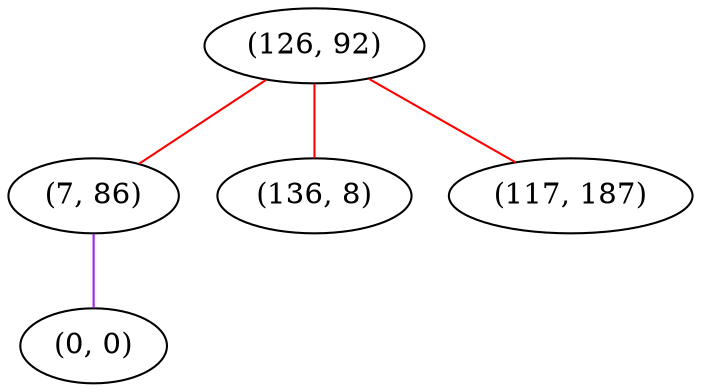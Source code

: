 graph "" {
"(126, 92)";
"(7, 86)";
"(136, 8)";
"(0, 0)";
"(117, 187)";
"(126, 92)" -- "(7, 86)"  [color=red, key=0, weight=1];
"(126, 92)" -- "(136, 8)"  [color=red, key=0, weight=1];
"(126, 92)" -- "(117, 187)"  [color=red, key=0, weight=1];
"(7, 86)" -- "(0, 0)"  [color=purple, key=0, weight=4];
}
